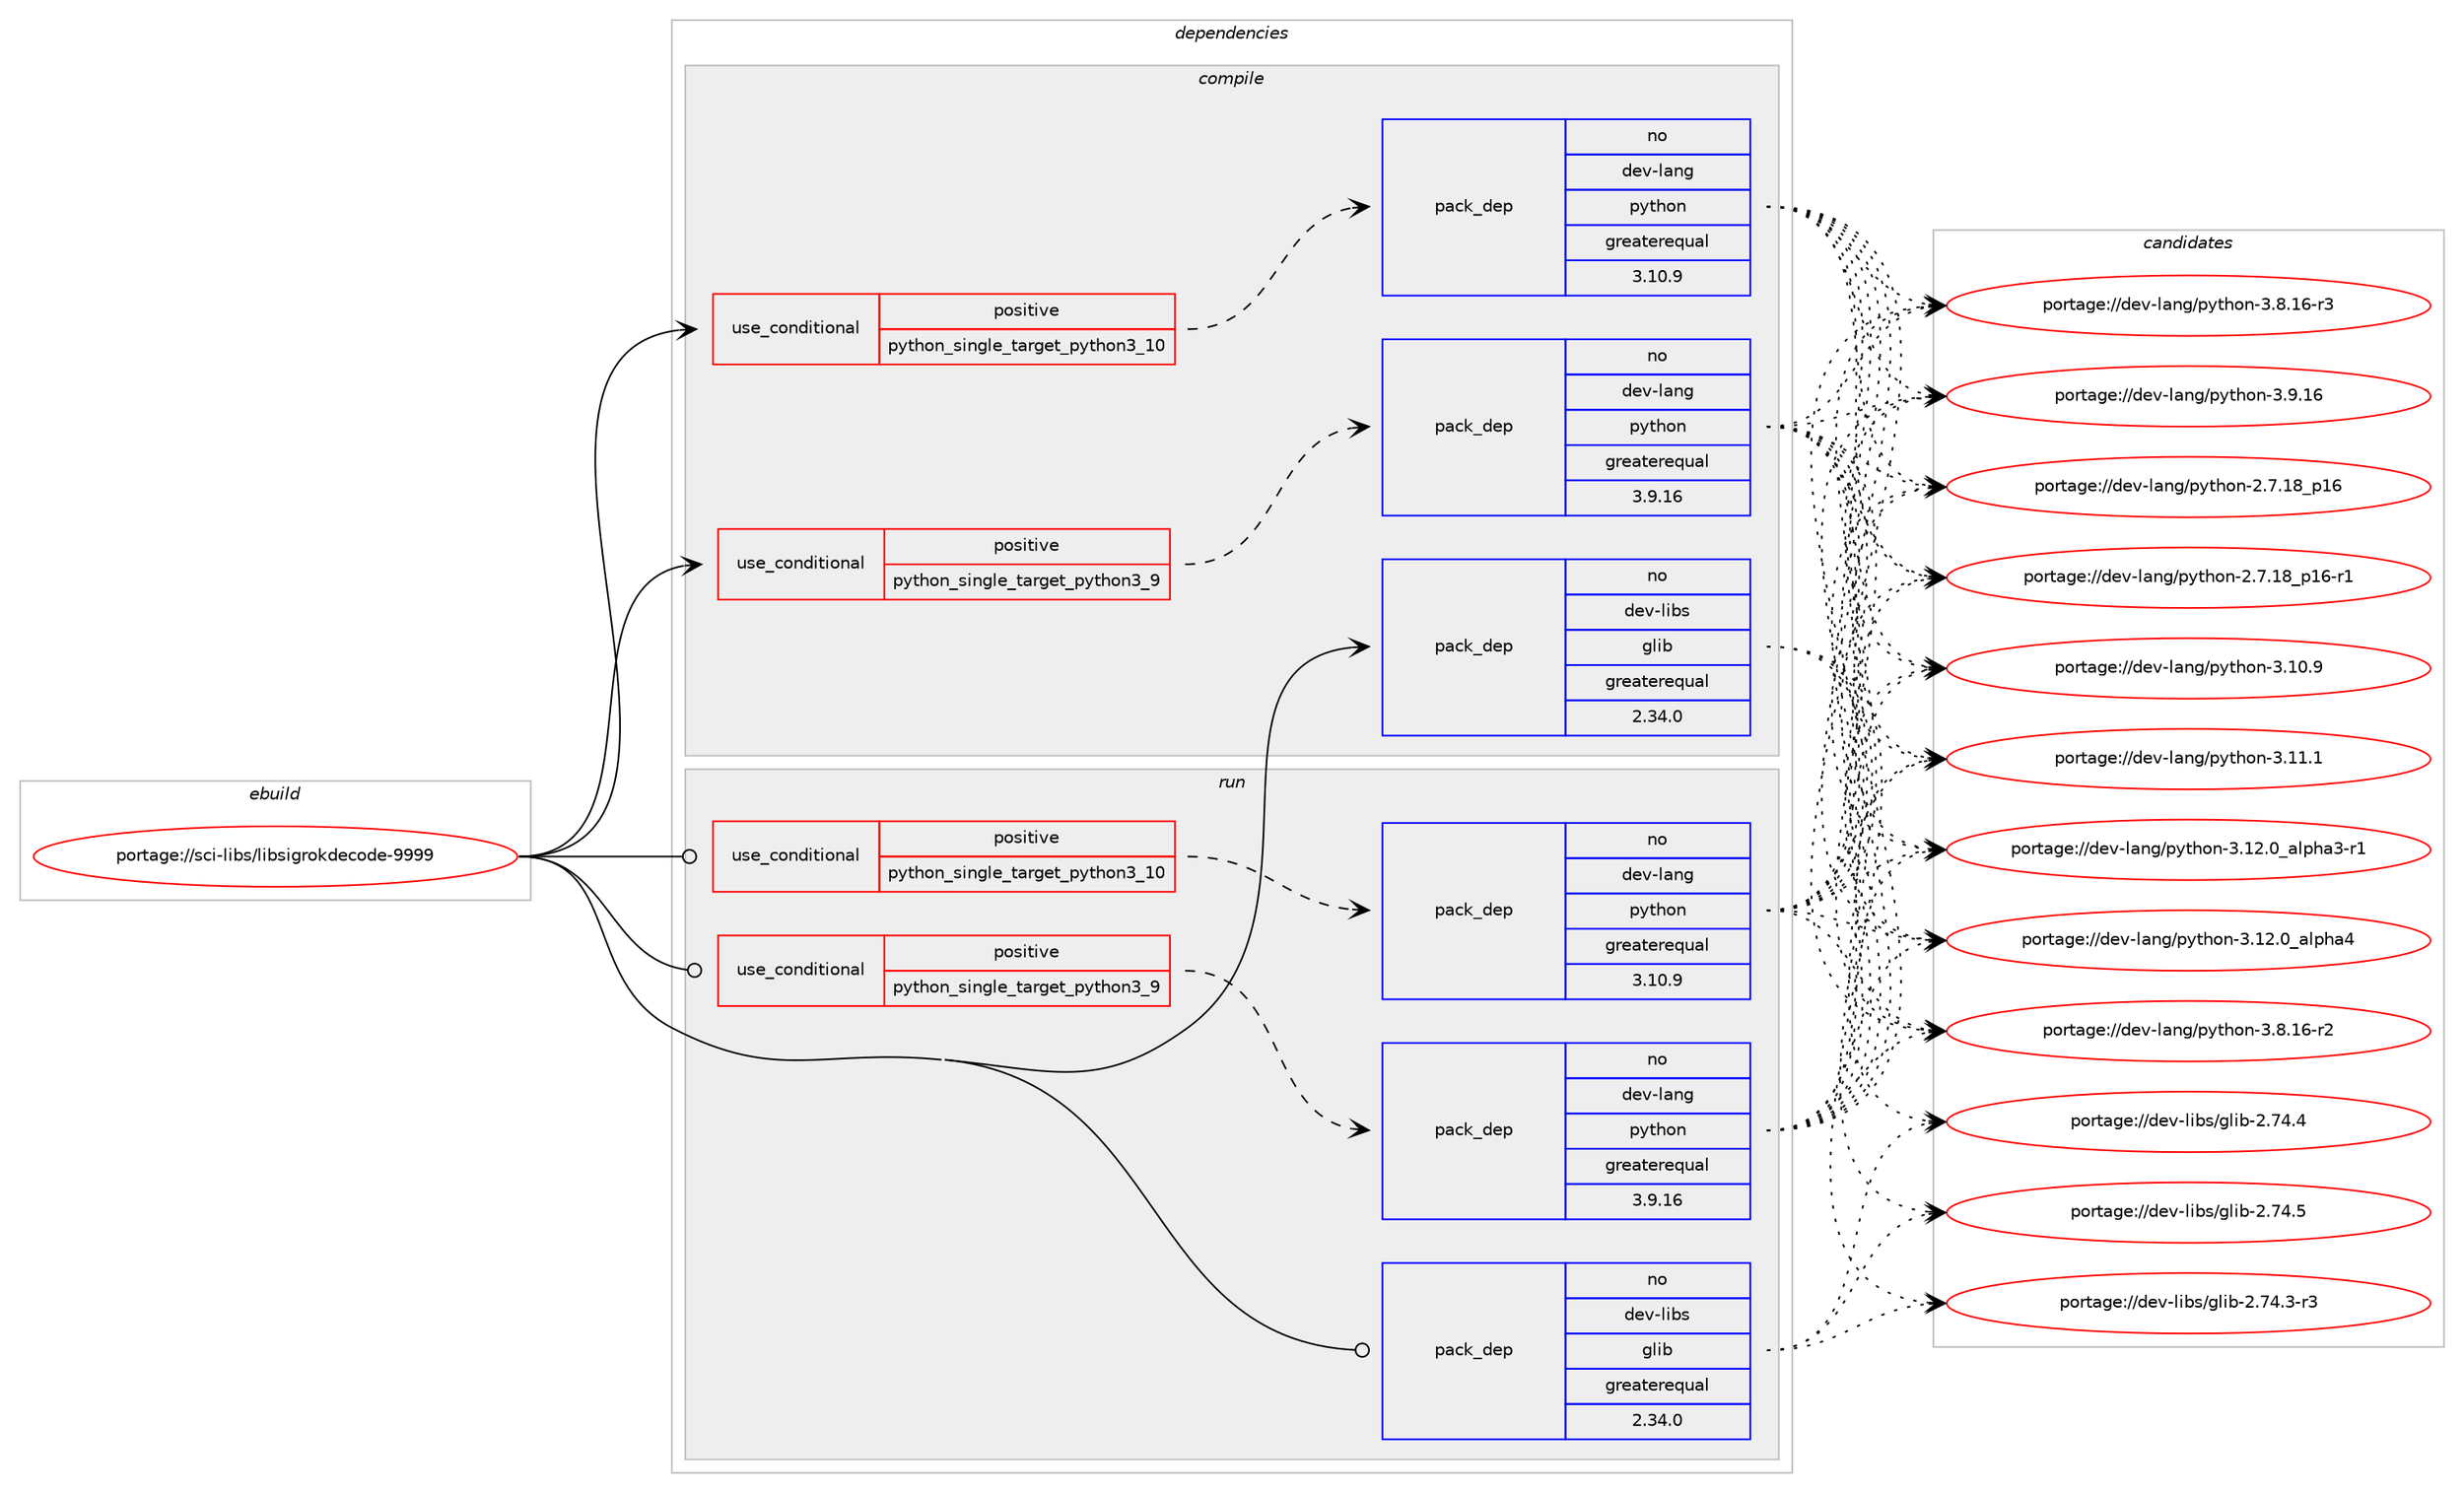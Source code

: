 digraph prolog {

# *************
# Graph options
# *************

newrank=true;
concentrate=true;
compound=true;
graph [rankdir=LR,fontname=Helvetica,fontsize=10,ranksep=1.5];#, ranksep=2.5, nodesep=0.2];
edge  [arrowhead=vee];
node  [fontname=Helvetica,fontsize=10];

# **********
# The ebuild
# **********

subgraph cluster_leftcol {
color=gray;
rank=same;
label=<<i>ebuild</i>>;
id [label="portage://sci-libs/libsigrokdecode-9999", color=red, width=4, href="../sci-libs/libsigrokdecode-9999.svg"];
}

# ****************
# The dependencies
# ****************

subgraph cluster_midcol {
color=gray;
label=<<i>dependencies</i>>;
subgraph cluster_compile {
fillcolor="#eeeeee";
style=filled;
label=<<i>compile</i>>;
subgraph cond2120 {
dependency3231 [label=<<TABLE BORDER="0" CELLBORDER="1" CELLSPACING="0" CELLPADDING="4"><TR><TD ROWSPAN="3" CELLPADDING="10">use_conditional</TD></TR><TR><TD>positive</TD></TR><TR><TD>python_single_target_python3_10</TD></TR></TABLE>>, shape=none, color=red];
subgraph pack1078 {
dependency3232 [label=<<TABLE BORDER="0" CELLBORDER="1" CELLSPACING="0" CELLPADDING="4" WIDTH="220"><TR><TD ROWSPAN="6" CELLPADDING="30">pack_dep</TD></TR><TR><TD WIDTH="110">no</TD></TR><TR><TD>dev-lang</TD></TR><TR><TD>python</TD></TR><TR><TD>greaterequal</TD></TR><TR><TD>3.10.9</TD></TR></TABLE>>, shape=none, color=blue];
}
dependency3231:e -> dependency3232:w [weight=20,style="dashed",arrowhead="vee"];
}
id:e -> dependency3231:w [weight=20,style="solid",arrowhead="vee"];
subgraph cond2121 {
dependency3233 [label=<<TABLE BORDER="0" CELLBORDER="1" CELLSPACING="0" CELLPADDING="4"><TR><TD ROWSPAN="3" CELLPADDING="10">use_conditional</TD></TR><TR><TD>positive</TD></TR><TR><TD>python_single_target_python3_9</TD></TR></TABLE>>, shape=none, color=red];
subgraph pack1079 {
dependency3234 [label=<<TABLE BORDER="0" CELLBORDER="1" CELLSPACING="0" CELLPADDING="4" WIDTH="220"><TR><TD ROWSPAN="6" CELLPADDING="30">pack_dep</TD></TR><TR><TD WIDTH="110">no</TD></TR><TR><TD>dev-lang</TD></TR><TR><TD>python</TD></TR><TR><TD>greaterequal</TD></TR><TR><TD>3.9.16</TD></TR></TABLE>>, shape=none, color=blue];
}
dependency3233:e -> dependency3234:w [weight=20,style="dashed",arrowhead="vee"];
}
id:e -> dependency3233:w [weight=20,style="solid",arrowhead="vee"];
subgraph pack1080 {
dependency3235 [label=<<TABLE BORDER="0" CELLBORDER="1" CELLSPACING="0" CELLPADDING="4" WIDTH="220"><TR><TD ROWSPAN="6" CELLPADDING="30">pack_dep</TD></TR><TR><TD WIDTH="110">no</TD></TR><TR><TD>dev-libs</TD></TR><TR><TD>glib</TD></TR><TR><TD>greaterequal</TD></TR><TR><TD>2.34.0</TD></TR></TABLE>>, shape=none, color=blue];
}
id:e -> dependency3235:w [weight=20,style="solid",arrowhead="vee"];
}
subgraph cluster_compileandrun {
fillcolor="#eeeeee";
style=filled;
label=<<i>compile and run</i>>;
}
subgraph cluster_run {
fillcolor="#eeeeee";
style=filled;
label=<<i>run</i>>;
subgraph cond2122 {
dependency3236 [label=<<TABLE BORDER="0" CELLBORDER="1" CELLSPACING="0" CELLPADDING="4"><TR><TD ROWSPAN="3" CELLPADDING="10">use_conditional</TD></TR><TR><TD>positive</TD></TR><TR><TD>python_single_target_python3_10</TD></TR></TABLE>>, shape=none, color=red];
subgraph pack1081 {
dependency3237 [label=<<TABLE BORDER="0" CELLBORDER="1" CELLSPACING="0" CELLPADDING="4" WIDTH="220"><TR><TD ROWSPAN="6" CELLPADDING="30">pack_dep</TD></TR><TR><TD WIDTH="110">no</TD></TR><TR><TD>dev-lang</TD></TR><TR><TD>python</TD></TR><TR><TD>greaterequal</TD></TR><TR><TD>3.10.9</TD></TR></TABLE>>, shape=none, color=blue];
}
dependency3236:e -> dependency3237:w [weight=20,style="dashed",arrowhead="vee"];
}
id:e -> dependency3236:w [weight=20,style="solid",arrowhead="odot"];
subgraph cond2123 {
dependency3238 [label=<<TABLE BORDER="0" CELLBORDER="1" CELLSPACING="0" CELLPADDING="4"><TR><TD ROWSPAN="3" CELLPADDING="10">use_conditional</TD></TR><TR><TD>positive</TD></TR><TR><TD>python_single_target_python3_9</TD></TR></TABLE>>, shape=none, color=red];
subgraph pack1082 {
dependency3239 [label=<<TABLE BORDER="0" CELLBORDER="1" CELLSPACING="0" CELLPADDING="4" WIDTH="220"><TR><TD ROWSPAN="6" CELLPADDING="30">pack_dep</TD></TR><TR><TD WIDTH="110">no</TD></TR><TR><TD>dev-lang</TD></TR><TR><TD>python</TD></TR><TR><TD>greaterequal</TD></TR><TR><TD>3.9.16</TD></TR></TABLE>>, shape=none, color=blue];
}
dependency3238:e -> dependency3239:w [weight=20,style="dashed",arrowhead="vee"];
}
id:e -> dependency3238:w [weight=20,style="solid",arrowhead="odot"];
subgraph pack1083 {
dependency3240 [label=<<TABLE BORDER="0" CELLBORDER="1" CELLSPACING="0" CELLPADDING="4" WIDTH="220"><TR><TD ROWSPAN="6" CELLPADDING="30">pack_dep</TD></TR><TR><TD WIDTH="110">no</TD></TR><TR><TD>dev-libs</TD></TR><TR><TD>glib</TD></TR><TR><TD>greaterequal</TD></TR><TR><TD>2.34.0</TD></TR></TABLE>>, shape=none, color=blue];
}
id:e -> dependency3240:w [weight=20,style="solid",arrowhead="odot"];
}
}

# **************
# The candidates
# **************

subgraph cluster_choices {
rank=same;
color=gray;
label=<<i>candidates</i>>;

subgraph choice1078 {
color=black;
nodesep=1;
choice10010111845108971101034711212111610411111045504655464956951124954 [label="portage://dev-lang/python-2.7.18_p16", color=red, width=4,href="../dev-lang/python-2.7.18_p16.svg"];
choice100101118451089711010347112121116104111110455046554649569511249544511449 [label="portage://dev-lang/python-2.7.18_p16-r1", color=red, width=4,href="../dev-lang/python-2.7.18_p16-r1.svg"];
choice10010111845108971101034711212111610411111045514649484657 [label="portage://dev-lang/python-3.10.9", color=red, width=4,href="../dev-lang/python-3.10.9.svg"];
choice10010111845108971101034711212111610411111045514649494649 [label="portage://dev-lang/python-3.11.1", color=red, width=4,href="../dev-lang/python-3.11.1.svg"];
choice10010111845108971101034711212111610411111045514649504648959710811210497514511449 [label="portage://dev-lang/python-3.12.0_alpha3-r1", color=red, width=4,href="../dev-lang/python-3.12.0_alpha3-r1.svg"];
choice1001011184510897110103471121211161041111104551464950464895971081121049752 [label="portage://dev-lang/python-3.12.0_alpha4", color=red, width=4,href="../dev-lang/python-3.12.0_alpha4.svg"];
choice100101118451089711010347112121116104111110455146564649544511450 [label="portage://dev-lang/python-3.8.16-r2", color=red, width=4,href="../dev-lang/python-3.8.16-r2.svg"];
choice100101118451089711010347112121116104111110455146564649544511451 [label="portage://dev-lang/python-3.8.16-r3", color=red, width=4,href="../dev-lang/python-3.8.16-r3.svg"];
choice10010111845108971101034711212111610411111045514657464954 [label="portage://dev-lang/python-3.9.16", color=red, width=4,href="../dev-lang/python-3.9.16.svg"];
dependency3232:e -> choice10010111845108971101034711212111610411111045504655464956951124954:w [style=dotted,weight="100"];
dependency3232:e -> choice100101118451089711010347112121116104111110455046554649569511249544511449:w [style=dotted,weight="100"];
dependency3232:e -> choice10010111845108971101034711212111610411111045514649484657:w [style=dotted,weight="100"];
dependency3232:e -> choice10010111845108971101034711212111610411111045514649494649:w [style=dotted,weight="100"];
dependency3232:e -> choice10010111845108971101034711212111610411111045514649504648959710811210497514511449:w [style=dotted,weight="100"];
dependency3232:e -> choice1001011184510897110103471121211161041111104551464950464895971081121049752:w [style=dotted,weight="100"];
dependency3232:e -> choice100101118451089711010347112121116104111110455146564649544511450:w [style=dotted,weight="100"];
dependency3232:e -> choice100101118451089711010347112121116104111110455146564649544511451:w [style=dotted,weight="100"];
dependency3232:e -> choice10010111845108971101034711212111610411111045514657464954:w [style=dotted,weight="100"];
}
subgraph choice1079 {
color=black;
nodesep=1;
choice10010111845108971101034711212111610411111045504655464956951124954 [label="portage://dev-lang/python-2.7.18_p16", color=red, width=4,href="../dev-lang/python-2.7.18_p16.svg"];
choice100101118451089711010347112121116104111110455046554649569511249544511449 [label="portage://dev-lang/python-2.7.18_p16-r1", color=red, width=4,href="../dev-lang/python-2.7.18_p16-r1.svg"];
choice10010111845108971101034711212111610411111045514649484657 [label="portage://dev-lang/python-3.10.9", color=red, width=4,href="../dev-lang/python-3.10.9.svg"];
choice10010111845108971101034711212111610411111045514649494649 [label="portage://dev-lang/python-3.11.1", color=red, width=4,href="../dev-lang/python-3.11.1.svg"];
choice10010111845108971101034711212111610411111045514649504648959710811210497514511449 [label="portage://dev-lang/python-3.12.0_alpha3-r1", color=red, width=4,href="../dev-lang/python-3.12.0_alpha3-r1.svg"];
choice1001011184510897110103471121211161041111104551464950464895971081121049752 [label="portage://dev-lang/python-3.12.0_alpha4", color=red, width=4,href="../dev-lang/python-3.12.0_alpha4.svg"];
choice100101118451089711010347112121116104111110455146564649544511450 [label="portage://dev-lang/python-3.8.16-r2", color=red, width=4,href="../dev-lang/python-3.8.16-r2.svg"];
choice100101118451089711010347112121116104111110455146564649544511451 [label="portage://dev-lang/python-3.8.16-r3", color=red, width=4,href="../dev-lang/python-3.8.16-r3.svg"];
choice10010111845108971101034711212111610411111045514657464954 [label="portage://dev-lang/python-3.9.16", color=red, width=4,href="../dev-lang/python-3.9.16.svg"];
dependency3234:e -> choice10010111845108971101034711212111610411111045504655464956951124954:w [style=dotted,weight="100"];
dependency3234:e -> choice100101118451089711010347112121116104111110455046554649569511249544511449:w [style=dotted,weight="100"];
dependency3234:e -> choice10010111845108971101034711212111610411111045514649484657:w [style=dotted,weight="100"];
dependency3234:e -> choice10010111845108971101034711212111610411111045514649494649:w [style=dotted,weight="100"];
dependency3234:e -> choice10010111845108971101034711212111610411111045514649504648959710811210497514511449:w [style=dotted,weight="100"];
dependency3234:e -> choice1001011184510897110103471121211161041111104551464950464895971081121049752:w [style=dotted,weight="100"];
dependency3234:e -> choice100101118451089711010347112121116104111110455146564649544511450:w [style=dotted,weight="100"];
dependency3234:e -> choice100101118451089711010347112121116104111110455146564649544511451:w [style=dotted,weight="100"];
dependency3234:e -> choice10010111845108971101034711212111610411111045514657464954:w [style=dotted,weight="100"];
}
subgraph choice1080 {
color=black;
nodesep=1;
choice10010111845108105981154710310810598455046555246514511451 [label="portage://dev-libs/glib-2.74.3-r3", color=red, width=4,href="../dev-libs/glib-2.74.3-r3.svg"];
choice1001011184510810598115471031081059845504655524652 [label="portage://dev-libs/glib-2.74.4", color=red, width=4,href="../dev-libs/glib-2.74.4.svg"];
choice1001011184510810598115471031081059845504655524653 [label="portage://dev-libs/glib-2.74.5", color=red, width=4,href="../dev-libs/glib-2.74.5.svg"];
dependency3235:e -> choice10010111845108105981154710310810598455046555246514511451:w [style=dotted,weight="100"];
dependency3235:e -> choice1001011184510810598115471031081059845504655524652:w [style=dotted,weight="100"];
dependency3235:e -> choice1001011184510810598115471031081059845504655524653:w [style=dotted,weight="100"];
}
subgraph choice1081 {
color=black;
nodesep=1;
choice10010111845108971101034711212111610411111045504655464956951124954 [label="portage://dev-lang/python-2.7.18_p16", color=red, width=4,href="../dev-lang/python-2.7.18_p16.svg"];
choice100101118451089711010347112121116104111110455046554649569511249544511449 [label="portage://dev-lang/python-2.7.18_p16-r1", color=red, width=4,href="../dev-lang/python-2.7.18_p16-r1.svg"];
choice10010111845108971101034711212111610411111045514649484657 [label="portage://dev-lang/python-3.10.9", color=red, width=4,href="../dev-lang/python-3.10.9.svg"];
choice10010111845108971101034711212111610411111045514649494649 [label="portage://dev-lang/python-3.11.1", color=red, width=4,href="../dev-lang/python-3.11.1.svg"];
choice10010111845108971101034711212111610411111045514649504648959710811210497514511449 [label="portage://dev-lang/python-3.12.0_alpha3-r1", color=red, width=4,href="../dev-lang/python-3.12.0_alpha3-r1.svg"];
choice1001011184510897110103471121211161041111104551464950464895971081121049752 [label="portage://dev-lang/python-3.12.0_alpha4", color=red, width=4,href="../dev-lang/python-3.12.0_alpha4.svg"];
choice100101118451089711010347112121116104111110455146564649544511450 [label="portage://dev-lang/python-3.8.16-r2", color=red, width=4,href="../dev-lang/python-3.8.16-r2.svg"];
choice100101118451089711010347112121116104111110455146564649544511451 [label="portage://dev-lang/python-3.8.16-r3", color=red, width=4,href="../dev-lang/python-3.8.16-r3.svg"];
choice10010111845108971101034711212111610411111045514657464954 [label="portage://dev-lang/python-3.9.16", color=red, width=4,href="../dev-lang/python-3.9.16.svg"];
dependency3237:e -> choice10010111845108971101034711212111610411111045504655464956951124954:w [style=dotted,weight="100"];
dependency3237:e -> choice100101118451089711010347112121116104111110455046554649569511249544511449:w [style=dotted,weight="100"];
dependency3237:e -> choice10010111845108971101034711212111610411111045514649484657:w [style=dotted,weight="100"];
dependency3237:e -> choice10010111845108971101034711212111610411111045514649494649:w [style=dotted,weight="100"];
dependency3237:e -> choice10010111845108971101034711212111610411111045514649504648959710811210497514511449:w [style=dotted,weight="100"];
dependency3237:e -> choice1001011184510897110103471121211161041111104551464950464895971081121049752:w [style=dotted,weight="100"];
dependency3237:e -> choice100101118451089711010347112121116104111110455146564649544511450:w [style=dotted,weight="100"];
dependency3237:e -> choice100101118451089711010347112121116104111110455146564649544511451:w [style=dotted,weight="100"];
dependency3237:e -> choice10010111845108971101034711212111610411111045514657464954:w [style=dotted,weight="100"];
}
subgraph choice1082 {
color=black;
nodesep=1;
choice10010111845108971101034711212111610411111045504655464956951124954 [label="portage://dev-lang/python-2.7.18_p16", color=red, width=4,href="../dev-lang/python-2.7.18_p16.svg"];
choice100101118451089711010347112121116104111110455046554649569511249544511449 [label="portage://dev-lang/python-2.7.18_p16-r1", color=red, width=4,href="../dev-lang/python-2.7.18_p16-r1.svg"];
choice10010111845108971101034711212111610411111045514649484657 [label="portage://dev-lang/python-3.10.9", color=red, width=4,href="../dev-lang/python-3.10.9.svg"];
choice10010111845108971101034711212111610411111045514649494649 [label="portage://dev-lang/python-3.11.1", color=red, width=4,href="../dev-lang/python-3.11.1.svg"];
choice10010111845108971101034711212111610411111045514649504648959710811210497514511449 [label="portage://dev-lang/python-3.12.0_alpha3-r1", color=red, width=4,href="../dev-lang/python-3.12.0_alpha3-r1.svg"];
choice1001011184510897110103471121211161041111104551464950464895971081121049752 [label="portage://dev-lang/python-3.12.0_alpha4", color=red, width=4,href="../dev-lang/python-3.12.0_alpha4.svg"];
choice100101118451089711010347112121116104111110455146564649544511450 [label="portage://dev-lang/python-3.8.16-r2", color=red, width=4,href="../dev-lang/python-3.8.16-r2.svg"];
choice100101118451089711010347112121116104111110455146564649544511451 [label="portage://dev-lang/python-3.8.16-r3", color=red, width=4,href="../dev-lang/python-3.8.16-r3.svg"];
choice10010111845108971101034711212111610411111045514657464954 [label="portage://dev-lang/python-3.9.16", color=red, width=4,href="../dev-lang/python-3.9.16.svg"];
dependency3239:e -> choice10010111845108971101034711212111610411111045504655464956951124954:w [style=dotted,weight="100"];
dependency3239:e -> choice100101118451089711010347112121116104111110455046554649569511249544511449:w [style=dotted,weight="100"];
dependency3239:e -> choice10010111845108971101034711212111610411111045514649484657:w [style=dotted,weight="100"];
dependency3239:e -> choice10010111845108971101034711212111610411111045514649494649:w [style=dotted,weight="100"];
dependency3239:e -> choice10010111845108971101034711212111610411111045514649504648959710811210497514511449:w [style=dotted,weight="100"];
dependency3239:e -> choice1001011184510897110103471121211161041111104551464950464895971081121049752:w [style=dotted,weight="100"];
dependency3239:e -> choice100101118451089711010347112121116104111110455146564649544511450:w [style=dotted,weight="100"];
dependency3239:e -> choice100101118451089711010347112121116104111110455146564649544511451:w [style=dotted,weight="100"];
dependency3239:e -> choice10010111845108971101034711212111610411111045514657464954:w [style=dotted,weight="100"];
}
subgraph choice1083 {
color=black;
nodesep=1;
choice10010111845108105981154710310810598455046555246514511451 [label="portage://dev-libs/glib-2.74.3-r3", color=red, width=4,href="../dev-libs/glib-2.74.3-r3.svg"];
choice1001011184510810598115471031081059845504655524652 [label="portage://dev-libs/glib-2.74.4", color=red, width=4,href="../dev-libs/glib-2.74.4.svg"];
choice1001011184510810598115471031081059845504655524653 [label="portage://dev-libs/glib-2.74.5", color=red, width=4,href="../dev-libs/glib-2.74.5.svg"];
dependency3240:e -> choice10010111845108105981154710310810598455046555246514511451:w [style=dotted,weight="100"];
dependency3240:e -> choice1001011184510810598115471031081059845504655524652:w [style=dotted,weight="100"];
dependency3240:e -> choice1001011184510810598115471031081059845504655524653:w [style=dotted,weight="100"];
}
}

}
